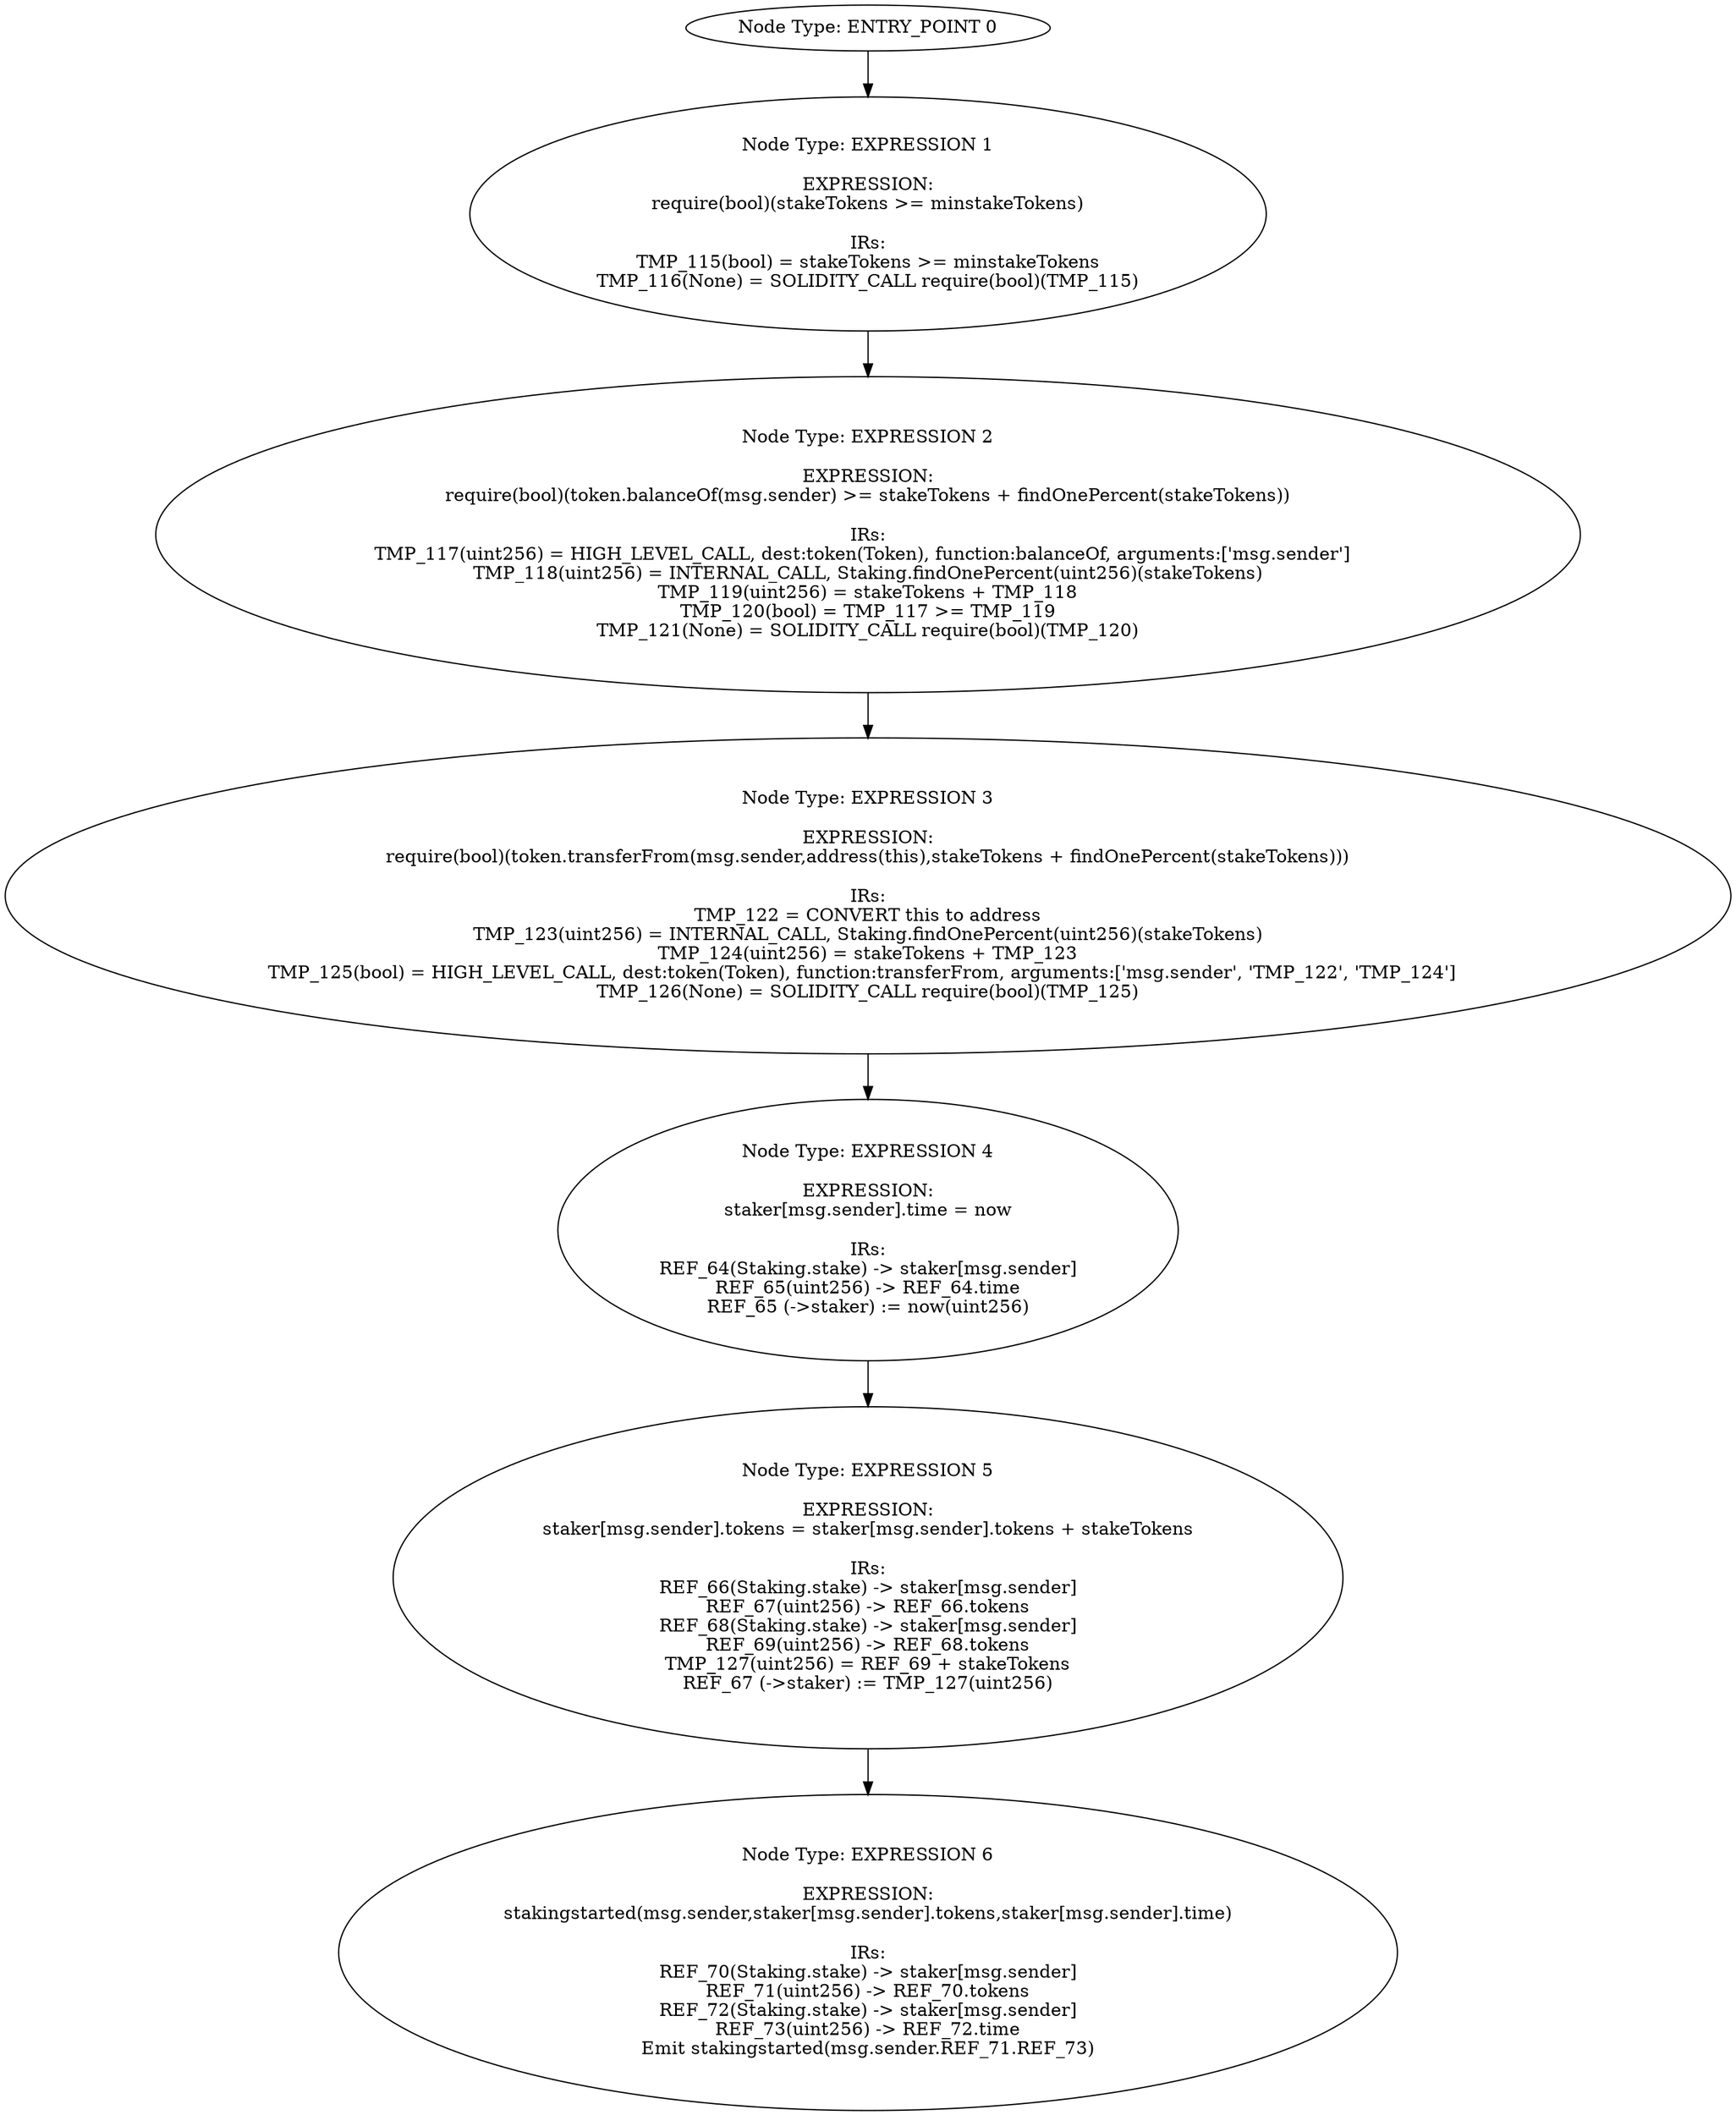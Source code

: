 digraph{
0[label="Node Type: ENTRY_POINT 0
"];
0->1;
1[label="Node Type: EXPRESSION 1

EXPRESSION:
require(bool)(stakeTokens >= minstakeTokens)

IRs:
TMP_115(bool) = stakeTokens >= minstakeTokens
TMP_116(None) = SOLIDITY_CALL require(bool)(TMP_115)"];
1->2;
2[label="Node Type: EXPRESSION 2

EXPRESSION:
require(bool)(token.balanceOf(msg.sender) >= stakeTokens + findOnePercent(stakeTokens))

IRs:
TMP_117(uint256) = HIGH_LEVEL_CALL, dest:token(Token), function:balanceOf, arguments:['msg.sender']  
TMP_118(uint256) = INTERNAL_CALL, Staking.findOnePercent(uint256)(stakeTokens)
TMP_119(uint256) = stakeTokens + TMP_118
TMP_120(bool) = TMP_117 >= TMP_119
TMP_121(None) = SOLIDITY_CALL require(bool)(TMP_120)"];
2->3;
3[label="Node Type: EXPRESSION 3

EXPRESSION:
require(bool)(token.transferFrom(msg.sender,address(this),stakeTokens + findOnePercent(stakeTokens)))

IRs:
TMP_122 = CONVERT this to address
TMP_123(uint256) = INTERNAL_CALL, Staking.findOnePercent(uint256)(stakeTokens)
TMP_124(uint256) = stakeTokens + TMP_123
TMP_125(bool) = HIGH_LEVEL_CALL, dest:token(Token), function:transferFrom, arguments:['msg.sender', 'TMP_122', 'TMP_124']  
TMP_126(None) = SOLIDITY_CALL require(bool)(TMP_125)"];
3->4;
4[label="Node Type: EXPRESSION 4

EXPRESSION:
staker[msg.sender].time = now

IRs:
REF_64(Staking.stake) -> staker[msg.sender]
REF_65(uint256) -> REF_64.time
REF_65 (->staker) := now(uint256)"];
4->5;
5[label="Node Type: EXPRESSION 5

EXPRESSION:
staker[msg.sender].tokens = staker[msg.sender].tokens + stakeTokens

IRs:
REF_66(Staking.stake) -> staker[msg.sender]
REF_67(uint256) -> REF_66.tokens
REF_68(Staking.stake) -> staker[msg.sender]
REF_69(uint256) -> REF_68.tokens
TMP_127(uint256) = REF_69 + stakeTokens
REF_67 (->staker) := TMP_127(uint256)"];
5->6;
6[label="Node Type: EXPRESSION 6

EXPRESSION:
stakingstarted(msg.sender,staker[msg.sender].tokens,staker[msg.sender].time)

IRs:
REF_70(Staking.stake) -> staker[msg.sender]
REF_71(uint256) -> REF_70.tokens
REF_72(Staking.stake) -> staker[msg.sender]
REF_73(uint256) -> REF_72.time
Emit stakingstarted(msg.sender.REF_71.REF_73)"];
}

